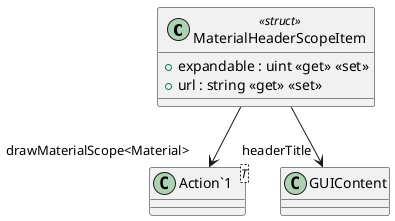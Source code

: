 @startuml
class MaterialHeaderScopeItem <<struct>> {
    + expandable : uint <<get>> <<set>>
    + url : string <<get>> <<set>>
}
class "Action`1"<T> {
}
MaterialHeaderScopeItem --> "headerTitle" GUIContent
MaterialHeaderScopeItem --> "drawMaterialScope<Material>" "Action`1"
@enduml
